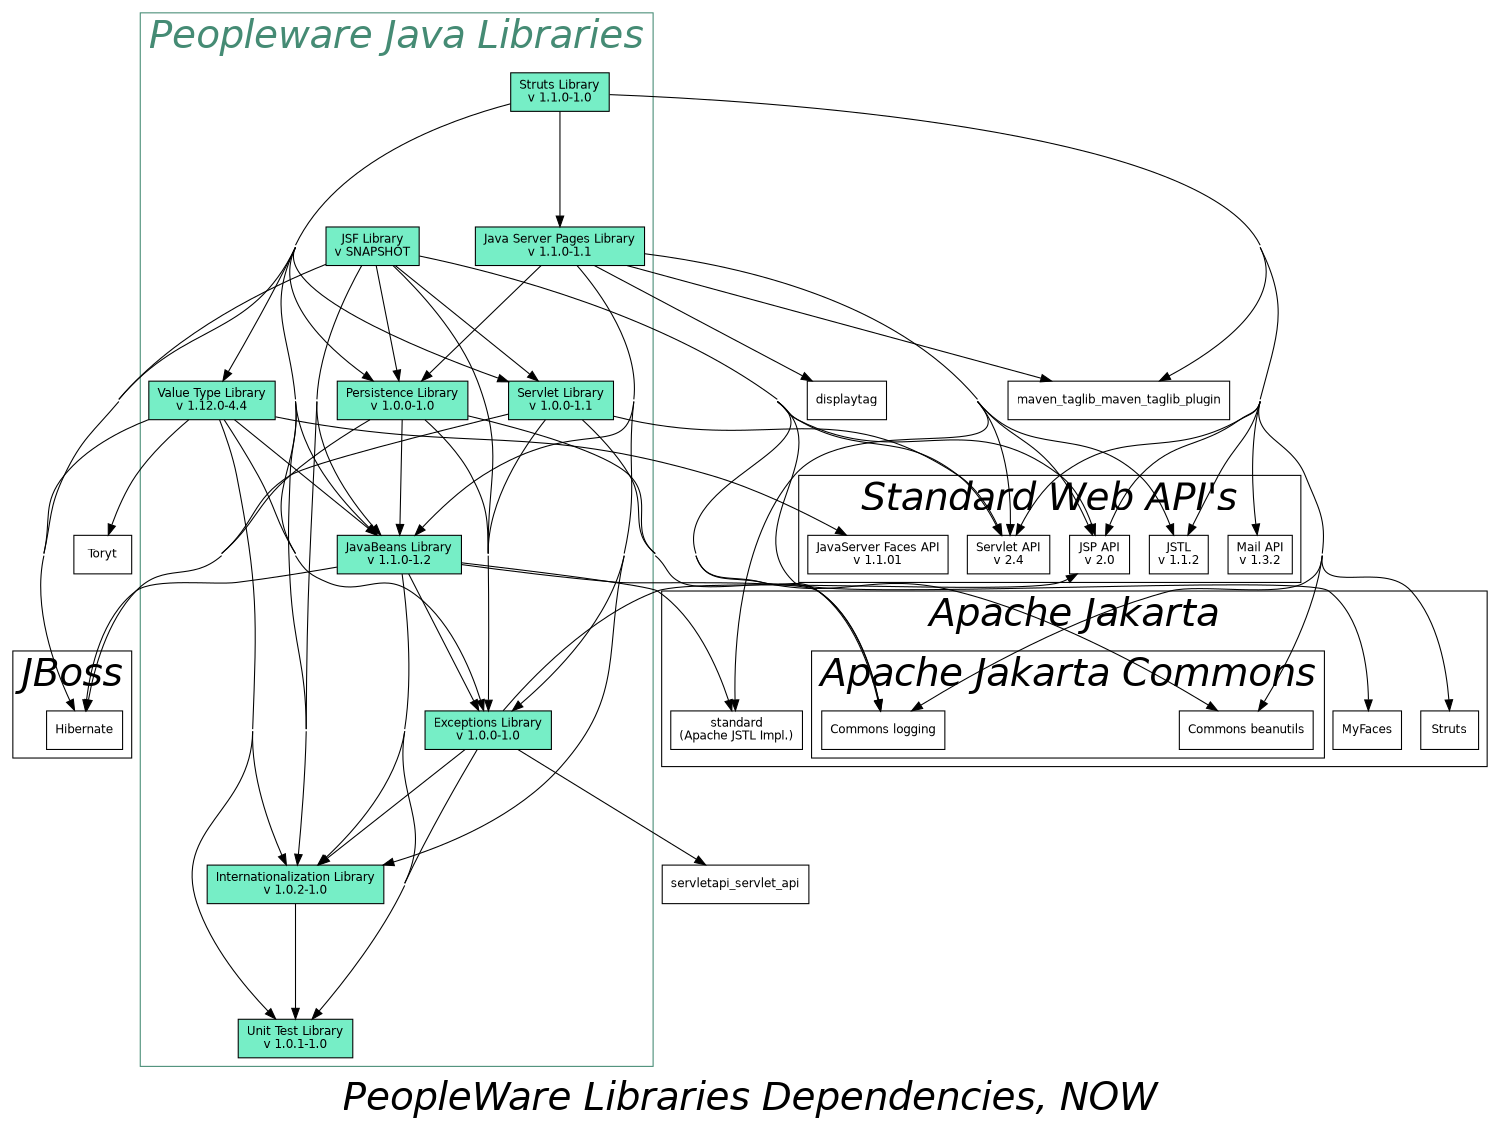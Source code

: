 digraph PeopleWare_Libraries_Dependencies {
	graph [ranksep="1.50", fontname="Helvetica-Oblique", fontsize=36, label="PeopleWare Libraries Dependencies, NOW", size="10,50", concentrate=true, nslimit="10.0", mclimit="10.0"];
	node [label="\N", shape=rectangle, fillcolor=aquamarine2, fontname=Helvetica, fontsize=11];
	graph [lp="558,25",
		bb="0,0,1116,1060"];
	subgraph cluster_PPW_Libraries {
		graph [label="Peopleware Java Libraries",
			ordering=out,
			color=aquamarine4,
			fontcolor=aquamarine4,
			lp="328,1027",
			bb="101,59,555,1052"];
		node [style=filled];
		ppw_libraries_ppw_bean_IV [label="JavaBeans Library\nv 1.1.0-1.2", pos="346,543", width="1.47", height="0.50"];
		ppw_libraries_ppw_exception_I [label="Exceptions Library\nv 1.0.0-1.0", pos="370,373", width="1.47", height="0.50"];
		ppw_libraries_ppw_i18n_I [label="Internationalization Library\nv 1.0.2-1.0", pos="234,229", width="2.00", height="0.50"];
		ppw_libraries_ppw_jsf_II [label="JSF Library\nv SNAPSHOT", pos="252,831", width="1.17", height="0.50"];
		ppw_libraries_ppw_jsp_I [label="Java Server Pages Library\nv 1.1.0-1.1", pos="474,831", width="2.03", height="0.50"];
		ppw_libraries_ppw_persistence_I [label="Persistence Library\nv 1.0.0-1.0", pos="348,687", width="1.53", height="0.50"];
		ppw_libraries_ppw_servlet_I [label="Servlet Library\nv 1.0.0-1.1", pos="484,687", width="1.19", height="0.50"];
		ppw_libraries_ppw_struts_III [label="Struts Library\nv 1.1.0-1.0", pos="474,975", width="1.11", height="0.50"];
		ppw_libraries_ppw_test_I [label="Unit Test Library\nv 1.0.1-1.0", pos="234,85", width="1.31", height="0.50"];
		ppw_libraries_ppw_value_I [label="Value Type Library\nv 1.12.0-4.4", pos="182,687", width="1.47", height="0.50"];
		ppw_libraries_ppw_bean_IV -> ppw_libraries_ppw_exception_I [weight=1, pos="e,367,391 349,525 353,495 361,436 366,401"];
		ppw_libraries_ppw_bean_IV -> ppw_libraries_ppw_i18n_I [weight=1, pos="e,245,247 298,373 289,330 266,284 250,256;321,525 316,520 311,515 308,509 282,454 311,432 298,373"];
		ppw_libraries_ppw_bean_IV -> ppw_libraries_ppw_test_I [weight=1, pos="e,250,103 325,229 310,184 279,138 257,111;298,373 285,309 346,290 325,229"];
		ppw_libraries_ppw_exception_I -> ppw_libraries_ppw_i18n_I [weight=1, pos="e,251,247 353,355 329,329 285,283 258,254"];
		ppw_libraries_ppw_exception_I -> ppw_libraries_ppw_test_I [weight=1, pos="364,355 355,330 340,285 329,247 327,239 328,236 325,229"];
		ppw_libraries_ppw_i18n_I -> ppw_libraries_ppw_test_I [weight=1, pos="e,234,103 234,211 234,186 234,142 234,113"];
		ppw_libraries_ppw_jsf_II -> ppw_libraries_ppw_bean_IV [weight=1, pos="e,333,561 274,687 283,643 309,597 327,569"];
		ppw_libraries_ppw_jsf_II -> ppw_libraries_ppw_exception_I [weight=1, pos="283,813 288,808 292,804 295,801 321,779 397,734 412,705 446,641 432,614 422,543"];
		ppw_libraries_ppw_jsf_II -> ppw_libraries_ppw_i18n_I [weight=1, pos="254,813 258,785 266,732 274,687;e,237,247 274,687 291,604 252,344 239,257"];
		ppw_libraries_ppw_jsf_II -> ppw_libraries_ppw_persistence_I [weight=1, pos="e,336,705 264,813 281,788 312,743 331,713"];
		ppw_libraries_ppw_jsf_II -> ppw_libraries_ppw_servlet_I [weight=1, pos="e,455,705 281,813 323,787 400,739 446,710"];
		ppw_libraries_ppw_jsp_I -> ppw_libraries_ppw_bean_IV [weight=1, pos="e,359,561 546,687 536,626 441,636 417,620 397,606 379,585 365,569;484,813 504,776 548,693 546,687"];
		ppw_libraries_ppw_jsp_I -> ppw_libraries_ppw_exception_I [weight=1, pos="e,378,391 442,543 420,492 395,434 382,401;546,687 539,643 460,624 457,620 438,591 457,574 442,543"];
		ppw_libraries_ppw_jsp_I -> ppw_libraries_ppw_i18n_I [weight=1, pos="e,306,246 442,543 440,537 435,343 432,339 397,280 366,265 316,249"];
		ppw_libraries_ppw_jsp_I -> ppw_libraries_ppw_persistence_I [weight=1, pos="e,364,705 458,813 436,787 396,742 371,713"];
		ppw_libraries_ppw_persistence_I -> ppw_libraries_ppw_bean_IV [weight=1, pos="e,346,561 348,669 347,644 347,600 346,571"];
		ppw_libraries_ppw_persistence_I -> ppw_libraries_ppw_exception_I [weight=1, pos="369,669 383,656 399,639 408,620 424,588 427,577 422,543;e,378,391 422,543 416,491 395,434 382,401"];
		ppw_libraries_ppw_servlet_I -> ppw_libraries_ppw_exception_I [weight=1, pos="468,669 458,656 445,638 437,620 424,587 427,577 422,543"];
		ppw_libraries_ppw_struts_III -> ppw_libraries_ppw_bean_IV [weight=1, pos="e,331,561 254,687 272,643 304,597 325,569"];
		ppw_libraries_ppw_struts_III -> ppw_libraries_ppw_exception_I [weight=1, pos="e,366,391 254,687 283,615 237,576 284,517 290,509 297,515 303,509 335,479 354,431 363,401;182,831 158,763 226,752 254,687"];
		ppw_libraries_ppw_struts_III -> ppw_libraries_ppw_i18n_I [weight=1, pos="e,230,247 182,831 182,831 182,827 182,827 181,815 179,812 175,801 174,795 173,794 170,789 165,777 163,775 156,765 141,738 129,73\
4 120,705 116,689 118,684 120,669 124,646 129,641 135,620 173,485 213,321 228,257"];
		ppw_libraries_ppw_struts_III -> ppw_libraries_ppw_jsp_I [weight=1, pos="e,474,849 474,957 474,932 474,888 474,859"];
		ppw_libraries_ppw_struts_III -> ppw_libraries_ppw_persistence_I [weight=1, pos="e,295,705 182,831 161,774 230,733 285,709"];
		ppw_libraries_ppw_struts_III -> ppw_libraries_ppw_servlet_I [weight=1, pos="e,441,698 182,831 164,779 340,725 431,701"];
		ppw_libraries_ppw_struts_III -> ppw_libraries_ppw_value_I [weight=1, pos="e,178,705 182,831 168,793 172,745 176,715"];
		ppw_libraries_ppw_value_I -> ppw_libraries_ppw_bean_IV [weight=1, pos="e,325,561 203,669 232,643 285,597 317,568"];
		ppw_libraries_ppw_value_I -> ppw_libraries_ppw_exception_I [weight=1, pos="e,367,391 234,543 239,530 238,524 249,517 270,503 284,523 303,509 339,483 356,433 365,401"];
		ppw_libraries_ppw_value_I -> ppw_libraries_ppw_i18n_I [weight=1, pos="e,232,247 234,373 229,333 230,286 231,257"];
		ppw_libraries_ppw_value_I -> ppw_libraries_ppw_test_I [weight=1, pos="234,543 261,472 246,447 234,373;188,669 198,641 217,588 234,543;e,217,103 234,373 222,293 131,288 153,211 165,173 191,135 211,11\
1"];
	}
	subgraph cluster_web_apis {
		graph [label="Standard Web API's",
			lp="829,595",
			bb="605,517,1053,620"];
		servletapi_servletapi [label="Servlet API\nv 2.4", pos="790,543", width="0.97", height="0.50"];
		jspapi_jsp_api [label="JSP API\nv 2.0", pos="871,543", width="0.78", height="0.50"];
		jstl_jstl [label="JSTL\nv 1.1.2", pos="944,543", width="0.75", height="0.50"];
		javamail_mailapi [label="Mail API\nv 1.3.2", pos="1017,543", width="0.78", height="0.50"];
		jsf_jsf_api [label="JavaServer Faces API\nv 1.1.01", pos="675,543", width="1.72", height="0.50"];
	}
	subgraph cluster_Apache_jakarta {
		graph [label="Apache Jakarta",
			lp="841,484",
			bb="574,339,1108,509"];
		subgraph cluster_Apache_jakarta_commons {
			graph [label="Apache Jakarta Commons",
				lp="833,425",
				bb="708,347,958,450"];
			commons_logging_commons_logging [label="Commons logging", pos="768,373", width="1.44", height="0.50"];
			commons_beanutils_commons_beanutils [label="Commons beanutils", pos="894,373", width="1.56", height="0.50"];
		}
		taglibs_standard [label="standard\n(Apache JSTL Impl.)", pos="640,373", width="1.61", height="0.50"];
		struts_struts [label=Struts, pos="1073,373", width="0.75", height="0.50"];
		myfaces_myfaces [label=MyFaces, pos="998,373", width="0.83", height="0.50"];
	}
	subgraph cluster_JBoss {
		graph [label=JBoss,
			lp="53,425",
			bb="13,347,93,450"];
		hibernate_hibernate [label=Hibernate, pos="53,373", width="0.89", height="0.50"];
	}
	{
		graph [lp="",
			bb=""];
		edge [weight=1];
		ppw_libraries_ppw_exception_I;
		ppw_libraries_ppw_i18n_I;
		ppw_libraries_ppw_test_I;
		taglibs_standard;
		commons_logging_commons_logging;
		hibernate_hibernate;
	}
	{
		graph [lp="",
			bb=""];
		edge [weight=1];
		ppw_libraries_ppw_i18n_I;
		ppw_libraries_ppw_test_I;
		jspapi_jsp_api;
		servletapi_servlet_api [pos="624,229", width="1.69", height="0.50"];
	}
	{
		graph [lp="",
			bb=""];
		edge [weight=1];
		ppw_libraries_ppw_test_I;
	}
	{
		graph [lp="",
			bb=""];
		edge [weight=1];
		ppw_libraries_ppw_bean_IV;
		ppw_libraries_ppw_exception_I;
		ppw_libraries_ppw_i18n_I;
		ppw_libraries_ppw_persistence_I;
		ppw_libraries_ppw_servlet_I;
		servletapi_servletapi;
		jspapi_jsp_api;
		myfaces_myfaces;
		commons_logging_commons_logging;
		commons_beanutils_commons_beanutils;
		hibernate_hibernate;
	}
	{
		graph [lp="",
			bb=""];
		edge [weight=1];
		ppw_libraries_ppw_bean_IV;
		ppw_libraries_ppw_exception_I;
		ppw_libraries_ppw_i18n_I;
		ppw_libraries_ppw_persistence_I;
		servletapi_servletapi;
		jspapi_jsp_api;
		jstl_jstl;
		taglibs_standard;
		displaytag_displaytag [label=displaytag, pos="646,687", width="0.92", height="0.50"];
		maven_taglib_maven_taglib_plugin [pos="895,687", width="2.61", height="0.50"];
	}
	{
		graph [lp="",
			bb=""];
		edge [weight=1];
		ppw_libraries_ppw_bean_IV;
		ppw_libraries_ppw_exception_I;
		commons_logging_commons_logging;
		hibernate_hibernate;
	}
	{
		graph [lp="",
			bb=""];
		edge [weight=1];
		ppw_libraries_ppw_exception_I;
		servletapi_servletapi;
		commons_logging_commons_logging;
		hibernate_hibernate;
	}
	{
		graph [lp="",
			bb=""];
		edge [weight=1];
		ppw_libraries_ppw_bean_IV;
		ppw_libraries_ppw_exception_I;
		ppw_libraries_ppw_i18n_I;
		ppw_libraries_ppw_jsp_I;
		ppw_libraries_ppw_persistence_I;
		ppw_libraries_ppw_servlet_I;
		ppw_libraries_ppw_value_I;
		servletapi_servletapi;
		jspapi_jsp_api;
		jstl_jstl;
		javamail_mailapi;
		struts_struts;
		commons_logging_commons_logging;
		commons_beanutils_commons_beanutils;
		hibernate_hibernate;
		maven_taglib_maven_taglib_plugin;
	}
	{
		graph [lp="",
			bb=""];
		edge [weight=1];
	}
	{
		graph [lp="",
			bb=""];
		edge [weight=1];
		ppw_libraries_ppw_bean_IV;
		ppw_libraries_ppw_exception_I;
		ppw_libraries_ppw_i18n_I;
		ppw_libraries_ppw_test_I;
		jsf_jsf_api;
		hibernate_hibernate;
		toryt_toryt [label=Toryt, pos="66,543", width="0.75", height="0.50"];
	}
	ppw_libraries_ppw_bean_IV -> taglibs_standard [weight=1, pos="e,635,391 399,526 412,522 425,519 437,517 464,512 536,523 559,509 599,485 621,433 632,401"];
	ppw_libraries_ppw_bean_IV -> commons_logging_commons_logging [weight=1, pos="e,767,391 399,525 412,522 425,519 437,517 453,514 704,517 716,509 751,484 763,433 766,401"];
	ppw_libraries_ppw_bean_IV -> hibernate_hibernate [weight=1, pos="e,53,391 293,528 276,524 257,520 239,517 224,514 110,518 97,509 64,484 56,433 53,401"];
	ppw_libraries_ppw_exception_I -> jspapi_jsp_api [weight=1, pos="e,850,525 389,391 422,422 495,484 570,509 626,527 779,498 834,517 837,518 839,519 841,520"];
	ppw_libraries_ppw_exception_I -> servletapi_servlet_api [weight=1, pos="e,592,247 402,355 448,329 533,281 583,252"];
	ppw_libraries_ppw_jsf_II -> servletapi_servletapi [weight=1, pos="e,784,561 585,687 593,681 588,674 595,669 650,624 692,664 746,620 762,607 773,587 780,571"];
	ppw_libraries_ppw_jsf_II -> jspapi_jsp_api [weight=1, pos="e,867,561 585,687 593,681 588,674 595,669 683,604 749,686 834,620 850,608 859,588 864,571"];
	ppw_libraries_ppw_jsf_II -> myfaces_myfaces [weight=1, pos="e,1000,391 585,687 615,663 574,543 601,517 616,503 947,521 962,509 995,484 1000,433 1000,401"];
	ppw_libraries_ppw_jsf_II -> commons_logging_commons_logging [weight=1, pos="e,767,391 509,543 518,514 542,523 571,517 587,513 703,518 716,509 751,484 763,433 766,401;585,687 614,664 499,577 509,543;294,82\
1 361,803 495,760 585,687"];
	ppw_libraries_ppw_jsf_II -> commons_beanutils_commons_beanutils [weight=1, pos="e,891,391 509,543 518,514 542,523 571,517 600,510 805,524 829,509 867,485 883,433 889,401"];
	ppw_libraries_ppw_jsf_II -> hibernate_hibernate [weight=1, pos="222,813 184,789 120,742 81,687"];
	ppw_libraries_ppw_jsp_I -> servletapi_servletapi [weight=1, pos="e,793,561 773,687 797,653 797,603 794,571"];
	ppw_libraries_ppw_jsp_I -> jspapi_jsp_api [weight=1, pos="e,865,561 773,687 779,679 778,676 783,669 803,644 816,645 834,620 845,604 854,585 861,570"];
	ppw_libraries_ppw_jsp_I -> jstl_jstl [weight=1, pos="e,940,561 773,687 779,679 777,675 783,669 828,629 865,660 908,620 922,607 931,587 937,571"];
	ppw_libraries_ppw_jsp_I -> taglibs_standard [weight=1, pos="e,637,391 773,687 779,679 771,674 763,669 705,621 646,680 601,620 549,549 609,509 630,424 632,416 634,408 635,401;484,813 585,72\
5 663,792 763,705 770,698 768,694 773,687"];
	ppw_libraries_ppw_jsp_I -> displaytag_displaytag [weight=1, pos="e,616,705 484,813 520,771 572,733 607,710"];
	ppw_libraries_ppw_jsp_I -> maven_taglib_maven_taglib_plugin [weight=1, pos="e,810,705 484,813 533,773 694,732 800,707"];
	ppw_libraries_ppw_persistence_I -> commons_logging_commons_logging [weight=1, pos="386,669 407,657 432,641 447,620 469,591 448,570 471,543;e,767,391 471,543 482,531 481,523 495,517 518,506 697,523 716,509 751,48\
4 763,433 766,401"];
	ppw_libraries_ppw_persistence_I -> hibernate_hibernate [weight=1, pos="307,669 258,646 176,601 121,543;e,55,391 121,543 113,533 120,526 111,517 107,511 102,514 97,509 71,477 60,431 56,401"];
	ppw_libraries_ppw_servlet_I -> servletapi_servletapi [weight=1, pos="e,785,561 527,673 532,672 537,670 541,669 632,643 672,676 746,620 763,607 774,587 781,570"];
	ppw_libraries_ppw_servlet_I -> commons_logging_commons_logging [weight=1, pos="475,669 462,639 441,578 471,543"];
	ppw_libraries_ppw_servlet_I -> hibernate_hibernate [weight=1, pos="441,676 371,658 239,624 229,620 176,594 162,586 121,543"];
	ppw_libraries_ppw_struts_III -> servletapi_servletapi [weight=1, pos="e,796,561 1017,687 996,603 866,644 834,620 818,607 807,587 800,571;1017,831 1045,773 1033,749 1017,687"];
	ppw_libraries_ppw_struts_III -> jspapi_jsp_api [weight=1, pos="e,876,561 1017,687 1004,631 948,660 908,620 895,606 886,586 879,570"];
	ppw_libraries_ppw_struts_III -> jstl_jstl [weight=1, pos="e,952,561 1017,687 1009,654 996,650 980,620 972,604 963,585 956,570"];
	ppw_libraries_ppw_struts_III -> javamail_mailapi [weight=1, pos="e,1014,561 1017,687 1007,647 1010,600 1013,571"];
	ppw_libraries_ppw_struts_III -> struts_struts [weight=1, pos="e,1071,391 1073,543 1063,493 1066,435 1070,401"];
	ppw_libraries_ppw_struts_III -> commons_logging_commons_logging [weight=1, pos="e,770,391 1073,543 1070,529 1068,523 1057,517 1036,504 851,523 829,509 794,485 778,433 772,401;1017,687 1009,653 1044,652 1057,6\
20 1069,587 1079,577 1073,543"];
	ppw_libraries_ppw_struts_III -> commons_beanutils_commons_beanutils [weight=1, pos="e,889,391 1073,543 1070,529 1068,523 1057,517 1042,508 917,520 904,509 876,481 881,432 887,401"];
	ppw_libraries_ppw_struts_III -> hibernate_hibernate [weight=1, pos="182,831 155,757 126,751 81,687;434,971 363,962 220,931 182,831;e,43,391 11,543 0,492 22,434 38,400;81,687 59,654 38,656 21,620 7\
,588 19,576 11,543"];
	ppw_libraries_ppw_struts_III -> maven_taglib_maven_taglib_plugin [weight=1, pos="e,931,705 1017,831 1040,782 983,736 940,710;514,972 632,961 972,923 1017,831"];
	ppw_libraries_ppw_value_I -> jsf_jsf_api [weight=1, pos="e,654,561 235,672 240,671 244,670 249,669 386,639 430,670 559,620 591,608 623,585 646,567"];
	ppw_libraries_ppw_value_I -> hibernate_hibernate [weight=1, pos="129,671 88,657 35,638 21,620 1,592 19,576 11,543"];
	ppw_libraries_ppw_value_I -> toryt_toryt [weight=1, pos="e,70,561 152,669 134,657 112,640 97,620 86,605 79,586 73,571"];
}
